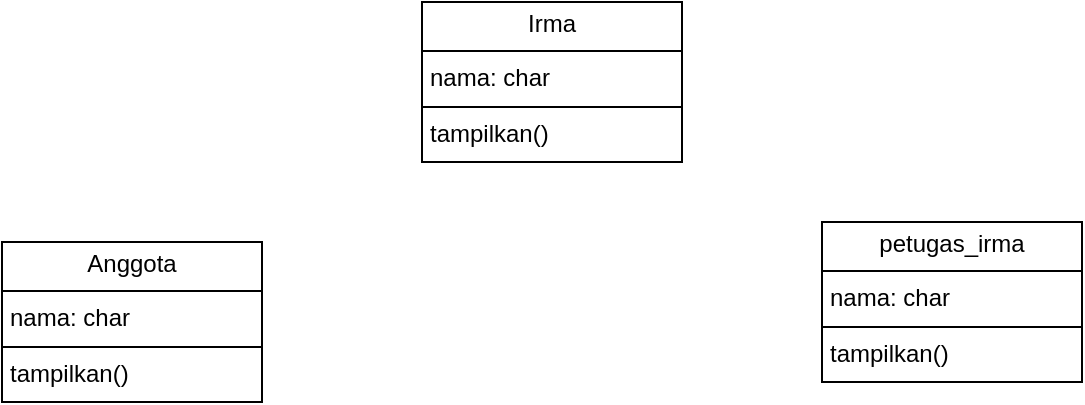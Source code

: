 <mxfile version="24.7.12">
  <diagram name="Page-1" id="0v-W38Z8ykqCBfGKfMDX">
    <mxGraphModel dx="1058" dy="623" grid="1" gridSize="10" guides="1" tooltips="1" connect="1" arrows="1" fold="1" page="1" pageScale="1" pageWidth="850" pageHeight="1100" math="0" shadow="0">
      <root>
        <mxCell id="0" />
        <mxCell id="1" parent="0" />
        <mxCell id="2yPYqYNkm-5YXehRgjWg-1" value="&lt;p style=&quot;text-align: center; margin: 4px 0px 0px;&quot;&gt;Anggota&lt;/p&gt;&lt;hr size=&quot;1&quot; style=&quot;border-style:solid;&quot;&gt;&lt;p style=&quot;margin:0px;margin-left:4px;&quot;&gt;nama: char&lt;/p&gt;&lt;hr size=&quot;1&quot; style=&quot;border-style:solid;&quot;&gt;&lt;p style=&quot;margin:0px;margin-left:4px;&quot;&gt;tampilkan()&lt;/p&gt;" style="verticalAlign=top;align=left;overflow=fill;html=1;whiteSpace=wrap;" vertex="1" parent="1">
          <mxGeometry x="130" y="200" width="130" height="80" as="geometry" />
        </mxCell>
        <mxCell id="2yPYqYNkm-5YXehRgjWg-8" value="&lt;p style=&quot;text-align: center; margin: 4px 0px 0px;&quot;&gt;petugas_irma&lt;/p&gt;&lt;hr size=&quot;1&quot; style=&quot;border-style:solid;&quot;&gt;&lt;p style=&quot;margin:0px;margin-left:4px;&quot;&gt;nama: char&lt;/p&gt;&lt;hr size=&quot;1&quot; style=&quot;border-style:solid;&quot;&gt;&lt;p style=&quot;margin:0px;margin-left:4px;&quot;&gt;tampilkan()&lt;/p&gt;" style="verticalAlign=top;align=left;overflow=fill;html=1;whiteSpace=wrap;" vertex="1" parent="1">
          <mxGeometry x="540" y="190" width="130" height="80" as="geometry" />
        </mxCell>
        <mxCell id="2yPYqYNkm-5YXehRgjWg-10" value="&lt;p style=&quot;text-align: center; margin: 4px 0px 0px;&quot;&gt;Irma&lt;/p&gt;&lt;hr size=&quot;1&quot; style=&quot;border-style:solid;&quot;&gt;&lt;p style=&quot;margin:0px;margin-left:4px;&quot;&gt;nama: char&lt;/p&gt;&lt;hr size=&quot;1&quot; style=&quot;border-style:solid;&quot;&gt;&lt;p style=&quot;margin:0px;margin-left:4px;&quot;&gt;tampilkan()&lt;/p&gt;" style="verticalAlign=top;align=left;overflow=fill;html=1;whiteSpace=wrap;" vertex="1" parent="1">
          <mxGeometry x="340" y="80" width="130" height="80" as="geometry" />
        </mxCell>
      </root>
    </mxGraphModel>
  </diagram>
</mxfile>
